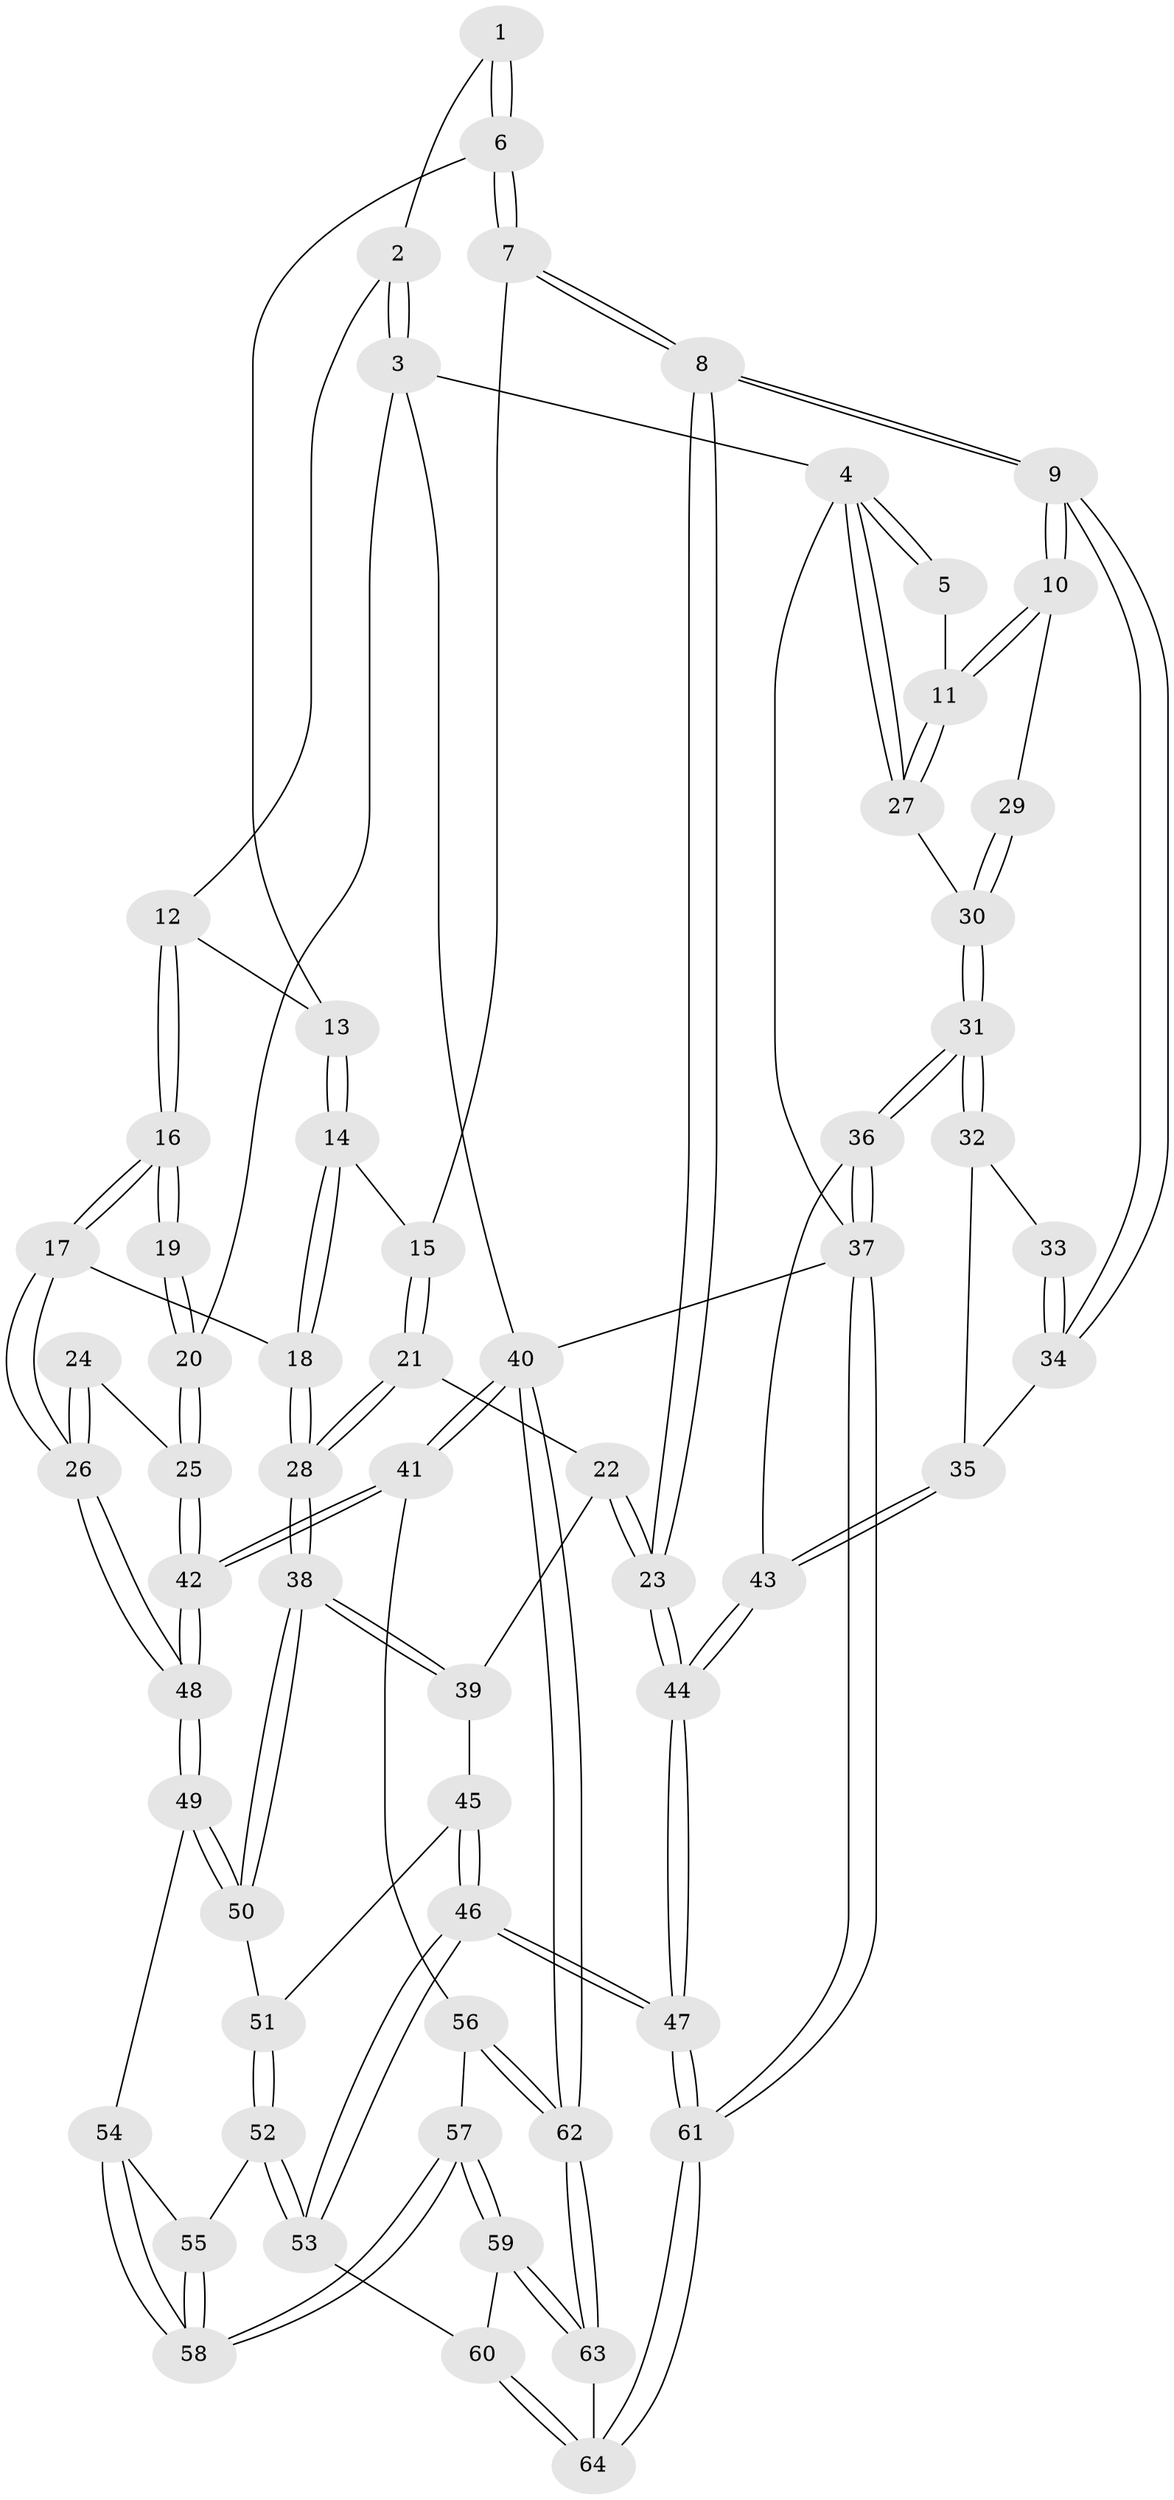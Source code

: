 // coarse degree distribution, {3: 0.1891891891891892, 4: 0.3783783783783784, 7: 0.02702702702702703, 5: 0.2702702702702703, 6: 0.13513513513513514}
// Generated by graph-tools (version 1.1) at 2025/42/03/06/25 10:42:29]
// undirected, 64 vertices, 157 edges
graph export_dot {
graph [start="1"]
  node [color=gray90,style=filled];
  1 [pos="+0.5463338088747004+0"];
  2 [pos="+0.8296131564244393+0"];
  3 [pos="+1+0"];
  4 [pos="+0+0"];
  5 [pos="+0.32658511060107137+0"];
  6 [pos="+0.5444481099253471+0"];
  7 [pos="+0.48305058293205716+0.11034884125499035"];
  8 [pos="+0.31438545622882313+0.2508089972764756"];
  9 [pos="+0.28781749584488453+0.2340708332188663"];
  10 [pos="+0.2465063831807912+0.15763836703091633"];
  11 [pos="+0.24541222498272655+0.12925221110704013"];
  12 [pos="+0.8464074965800122+0.11186860505537734"];
  13 [pos="+0.6872859335493151+0.11423875679565625"];
  14 [pos="+0.655984503215242+0.2002458140918118"];
  15 [pos="+0.5523600697625757+0.17235312328675734"];
  16 [pos="+0.8511731530991945+0.12032391843445972"];
  17 [pos="+0.8405802926973842+0.17351019189079936"];
  18 [pos="+0.7042904913992054+0.3063079975828366"];
  19 [pos="+0.8566598410347072+0.12086263306573425"];
  20 [pos="+1+0"];
  21 [pos="+0.5591946387230881+0.266431127038342"];
  22 [pos="+0.507996434052477+0.3019148563840327"];
  23 [pos="+0.3194967866752762+0.2645025787320135"];
  24 [pos="+0.9798427621704352+0.18530593887085783"];
  25 [pos="+1+0.14496649119967753"];
  26 [pos="+0.9491862625614425+0.346588695447382"];
  27 [pos="+0+0"];
  28 [pos="+0.7036593947435117+0.3093486796290705"];
  29 [pos="+0.0753753286116008+0.11672028623655896"];
  30 [pos="+0+0"];
  31 [pos="+0+0.2939319636529833"];
  32 [pos="+0.008195856462365422+0.2555134635351682"];
  33 [pos="+0.03639971442316641+0.24106668474563364"];
  34 [pos="+0.22416731517253757+0.2541979741779836"];
  35 [pos="+0.10366417315199021+0.349404614113712"];
  36 [pos="+0+0.4634363038121833"];
  37 [pos="+0+1"];
  38 [pos="+0.7057618709928202+0.33621810925736734"];
  39 [pos="+0.5503665652066406+0.3562967749321794"];
  40 [pos="+1+1"];
  41 [pos="+1+0.5764576574472258"];
  42 [pos="+1+0.522779114755659"];
  43 [pos="+0.048006532639337754+0.45954308824325013"];
  44 [pos="+0.33606730599959955+0.5925136968681481"];
  45 [pos="+0.5259923635880813+0.4146713485207453"];
  46 [pos="+0.3994615755635957+0.600535910970505"];
  47 [pos="+0.3367573693349427+0.5938762672925267"];
  48 [pos="+0.9675717088973129+0.39799601784070904"];
  49 [pos="+0.8839865592793238+0.40368094366441093"];
  50 [pos="+0.7090360863167061+0.3438075650982468"];
  51 [pos="+0.689742176634182+0.39854308716348297"];
  52 [pos="+0.6660116384451259+0.49910606691320236"];
  53 [pos="+0.4378481756031867+0.6126189153408451"];
  54 [pos="+0.8270385426324224+0.47777854751985904"];
  55 [pos="+0.6808103868158872+0.5088201155644533"];
  56 [pos="+0.9319988345764691+0.6458192636461475"];
  57 [pos="+0.8019625996974686+0.6413491125200625"];
  58 [pos="+0.7938933283980864+0.6253101475347272"];
  59 [pos="+0.7615287742113401+0.6862943432967016"];
  60 [pos="+0.4832752901268424+0.6562305019774701"];
  61 [pos="+0+1"];
  62 [pos="+0.7750943828580147+1"];
  63 [pos="+0.7276811294383178+0.9924631270751392"];
  64 [pos="+0.6466558497840503+0.9725014674361084"];
  1 -- 2;
  1 -- 6;
  1 -- 6;
  2 -- 3;
  2 -- 3;
  2 -- 12;
  3 -- 4;
  3 -- 20;
  3 -- 40;
  4 -- 5;
  4 -- 5;
  4 -- 27;
  4 -- 27;
  4 -- 37;
  5 -- 11;
  6 -- 7;
  6 -- 7;
  6 -- 13;
  7 -- 8;
  7 -- 8;
  7 -- 15;
  8 -- 9;
  8 -- 9;
  8 -- 23;
  8 -- 23;
  9 -- 10;
  9 -- 10;
  9 -- 34;
  9 -- 34;
  10 -- 11;
  10 -- 11;
  10 -- 29;
  11 -- 27;
  11 -- 27;
  12 -- 13;
  12 -- 16;
  12 -- 16;
  13 -- 14;
  13 -- 14;
  14 -- 15;
  14 -- 18;
  14 -- 18;
  15 -- 21;
  15 -- 21;
  16 -- 17;
  16 -- 17;
  16 -- 19;
  16 -- 19;
  17 -- 18;
  17 -- 26;
  17 -- 26;
  18 -- 28;
  18 -- 28;
  19 -- 20;
  19 -- 20;
  20 -- 25;
  20 -- 25;
  21 -- 22;
  21 -- 28;
  21 -- 28;
  22 -- 23;
  22 -- 23;
  22 -- 39;
  23 -- 44;
  23 -- 44;
  24 -- 25;
  24 -- 26;
  24 -- 26;
  25 -- 42;
  25 -- 42;
  26 -- 48;
  26 -- 48;
  27 -- 30;
  28 -- 38;
  28 -- 38;
  29 -- 30;
  29 -- 30;
  30 -- 31;
  30 -- 31;
  31 -- 32;
  31 -- 32;
  31 -- 36;
  31 -- 36;
  32 -- 33;
  32 -- 35;
  33 -- 34;
  33 -- 34;
  34 -- 35;
  35 -- 43;
  35 -- 43;
  36 -- 37;
  36 -- 37;
  36 -- 43;
  37 -- 61;
  37 -- 61;
  37 -- 40;
  38 -- 39;
  38 -- 39;
  38 -- 50;
  38 -- 50;
  39 -- 45;
  40 -- 41;
  40 -- 41;
  40 -- 62;
  40 -- 62;
  41 -- 42;
  41 -- 42;
  41 -- 56;
  42 -- 48;
  42 -- 48;
  43 -- 44;
  43 -- 44;
  44 -- 47;
  44 -- 47;
  45 -- 46;
  45 -- 46;
  45 -- 51;
  46 -- 47;
  46 -- 47;
  46 -- 53;
  46 -- 53;
  47 -- 61;
  47 -- 61;
  48 -- 49;
  48 -- 49;
  49 -- 50;
  49 -- 50;
  49 -- 54;
  50 -- 51;
  51 -- 52;
  51 -- 52;
  52 -- 53;
  52 -- 53;
  52 -- 55;
  53 -- 60;
  54 -- 55;
  54 -- 58;
  54 -- 58;
  55 -- 58;
  55 -- 58;
  56 -- 57;
  56 -- 62;
  56 -- 62;
  57 -- 58;
  57 -- 58;
  57 -- 59;
  57 -- 59;
  59 -- 60;
  59 -- 63;
  59 -- 63;
  60 -- 64;
  60 -- 64;
  61 -- 64;
  61 -- 64;
  62 -- 63;
  62 -- 63;
  63 -- 64;
}
